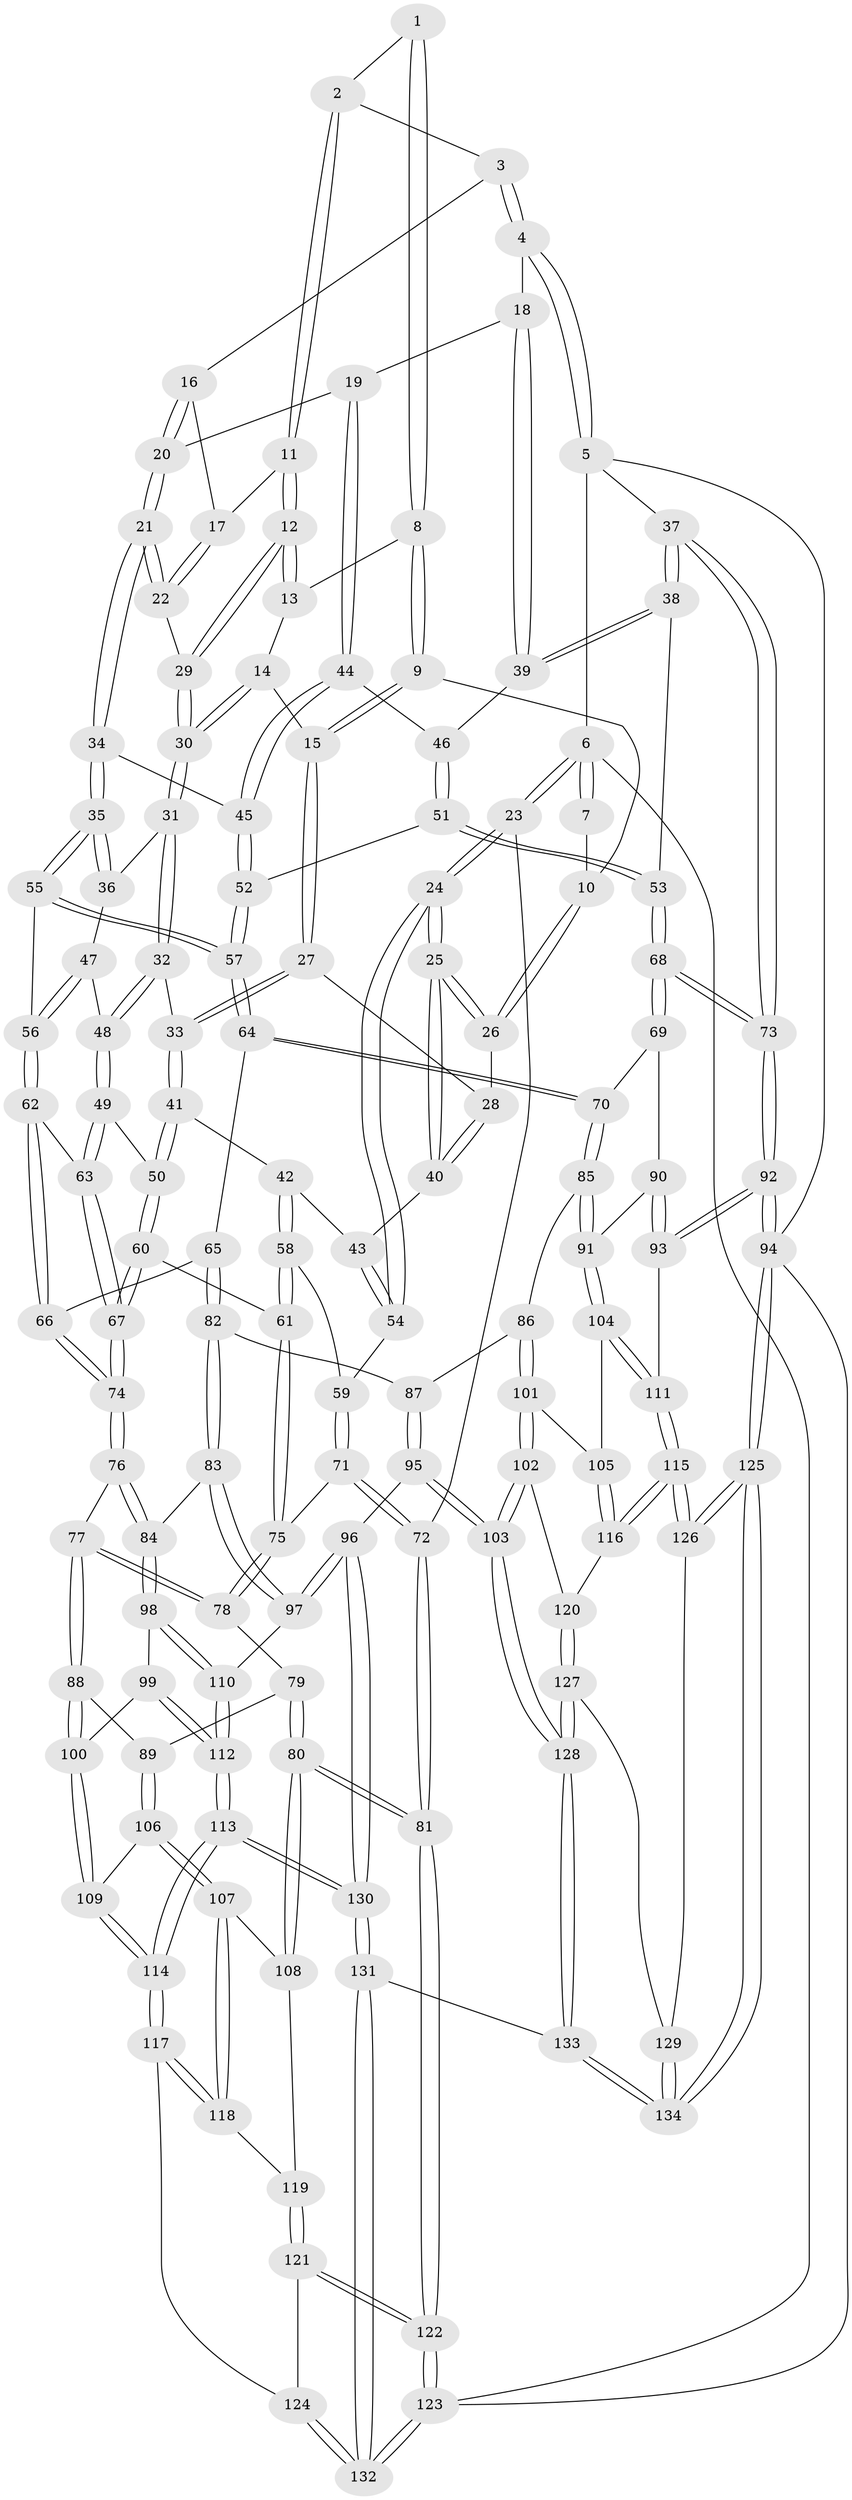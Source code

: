 // coarse degree distribution, {4: 0.34408602150537637, 5: 0.45161290322580644, 3: 0.06451612903225806, 8: 0.03225806451612903, 7: 0.043010752688172046, 6: 0.06451612903225806}
// Generated by graph-tools (version 1.1) at 2025/04/03/04/25 22:04:28]
// undirected, 134 vertices, 332 edges
graph export_dot {
graph [start="1"]
  node [color=gray90,style=filled];
  1 [pos="+0.22630967668250979+0"];
  2 [pos="+0.47102429817265223+0"];
  3 [pos="+0.7913126426392242+0"];
  4 [pos="+1+0"];
  5 [pos="+1+0"];
  6 [pos="+0+0"];
  7 [pos="+0.0878177358572455+0"];
  8 [pos="+0.2377737977095151+0"];
  9 [pos="+0.22110552025372368+0.05708941523177087"];
  10 [pos="+0.07889954130603244+0.08526858160641802"];
  11 [pos="+0.45763550267663106+0.09562121973581872"];
  12 [pos="+0.4472372624952171+0.10971028668670034"];
  13 [pos="+0.3478777405338635+0.0353796494023124"];
  14 [pos="+0.24819893851871272+0.12111897417063791"];
  15 [pos="+0.24702787849802665+0.121433664547125"];
  16 [pos="+0.6991347671092951+0"];
  17 [pos="+0.5933436710930862+0.060029089885146665"];
  18 [pos="+0.9028128663463777+0.1024952491853162"];
  19 [pos="+0.8206858974906183+0.17553779463446464"];
  20 [pos="+0.7186043520933617+0.14747115884856468"];
  21 [pos="+0.6476927622443537+0.24397888185433814"];
  22 [pos="+0.6061324574535936+0.1676574590580969"];
  23 [pos="+0+0.24857379935924137"];
  24 [pos="+0+0.24855365521329115"];
  25 [pos="+0+0.21896248172117636"];
  26 [pos="+0.06459144519892462+0.11626839601550434"];
  27 [pos="+0.24102290540365828+0.1390738363015618"];
  28 [pos="+0.15276851103956837+0.17458434600707032"];
  29 [pos="+0.4465575769946653+0.11295226994144421"];
  30 [pos="+0.44272665430624947+0.12301298346915172"];
  31 [pos="+0.44194506671655653+0.1402661967749779"];
  32 [pos="+0.3213690340121192+0.22212275276816712"];
  33 [pos="+0.283519975274348+0.22217593782947268"];
  34 [pos="+0.6466794592664371+0.248275812731983"];
  35 [pos="+0.6285659650082034+0.26834619026322165"];
  36 [pos="+0.45507284849667345+0.17297269953964578"];
  37 [pos="+1+0.27770980496384984"];
  38 [pos="+1+0.2863520035998462"];
  39 [pos="+0.9320925928808717+0.24574051716185696"];
  40 [pos="+0.1459380797562669+0.24365672581116612"];
  41 [pos="+0.2447616140536088+0.29540048728259555"];
  42 [pos="+0.2276862773595612+0.3002250807851894"];
  43 [pos="+0.15960625954887045+0.2786901026024695"];
  44 [pos="+0.8243919708945211+0.21945205299725606"];
  45 [pos="+0.746644651714664+0.2751471038758629"];
  46 [pos="+0.8671292738594398+0.2698291695993541"];
  47 [pos="+0.4386192248843115+0.28305255484279884"];
  48 [pos="+0.40409726118453926+0.3227053995804408"];
  49 [pos="+0.4010550489033386+0.3326465196425097"];
  50 [pos="+0.3292999752155489+0.3630313292417521"];
  51 [pos="+0.8410363093333714+0.37697753933429323"];
  52 [pos="+0.8269228766783041+0.3785609385785991"];
  53 [pos="+0.8700026492989537+0.39183311486871364"];
  54 [pos="+0.06468232751033853+0.3688108007105545"];
  55 [pos="+0.6204371652618045+0.29356124732204414"];
  56 [pos="+0.5919468938317753+0.3171756613286613"];
  57 [pos="+0.735045423451514+0.435905205365555"];
  58 [pos="+0.18549142088262982+0.44731351161528254"];
  59 [pos="+0.08541445128300053+0.39851495380589175"];
  60 [pos="+0.29707039627997334+0.4668478360544066"];
  61 [pos="+0.20181474919466055+0.46971481504748575"];
  62 [pos="+0.5375142199411009+0.4172929263481831"];
  63 [pos="+0.47044082853134583+0.4179050843084634"];
  64 [pos="+0.7025664314445009+0.5255156436621008"];
  65 [pos="+0.658525396522353+0.5555005623673611"];
  66 [pos="+0.6083375966056346+0.5307888519572297"];
  67 [pos="+0.3765223920003356+0.5395841387346605"];
  68 [pos="+0.9980419249431116+0.5781542980311594"];
  69 [pos="+0.9532671823527782+0.5961725143604306"];
  70 [pos="+0.9234264029993479+0.5930982244739759"];
  71 [pos="+0.039948670351589964+0.5209471147791546"];
  72 [pos="+0+0.6113057451590933"];
  73 [pos="+1+0.5900534758879669"];
  74 [pos="+0.3912871142070439+0.6006263460558706"];
  75 [pos="+0.15800916438192986+0.5707959544531507"];
  76 [pos="+0.3823930984886966+0.6378757824289502"];
  77 [pos="+0.3305194413938615+0.6557609054968526"];
  78 [pos="+0.16266827719523863+0.6044693307884224"];
  79 [pos="+0.12436429407985544+0.6586891744814617"];
  80 [pos="+0+0.6770748861749739"];
  81 [pos="+0+0.668745967046467"];
  82 [pos="+0.6567906225601302+0.6102851739843791"];
  83 [pos="+0.4358505529209087+0.7001643995257839"];
  84 [pos="+0.4208805559533357+0.6868120898227966"];
  85 [pos="+0.7210025706606266+0.6927665493173722"];
  86 [pos="+0.7022717982009212+0.6895210606874785"];
  87 [pos="+0.671399860784566+0.6664920315893798"];
  88 [pos="+0.29502913633891026+0.7069243885094283"];
  89 [pos="+0.14377780731355644+0.72444363793789"];
  90 [pos="+0.9268519621988823+0.6387202265446927"];
  91 [pos="+0.8272344896494966+0.750892137290923"];
  92 [pos="+1+0.8025356070919908"];
  93 [pos="+0.9165979530729296+0.8223830410897324"];
  94 [pos="+1+1"];
  95 [pos="+0.5329473779041513+0.8324874739894635"];
  96 [pos="+0.5162470365200093+0.8289764086549157"];
  97 [pos="+0.5112977436526406+0.8253363192352132"];
  98 [pos="+0.33543177301478977+0.814216331128712"];
  99 [pos="+0.30255682692500785+0.8042203665879138"];
  100 [pos="+0.27089137384218864+0.7720840729954579"];
  101 [pos="+0.7173994849805148+0.8061802461590268"];
  102 [pos="+0.6997159097025566+0.8344353116437123"];
  103 [pos="+0.5447336325844099+0.8431448612023754"];
  104 [pos="+0.8278689025517602+0.7605329262422099"];
  105 [pos="+0.7335495199915358+0.8059375495003241"];
  106 [pos="+0.14467562408288637+0.762666129038867"];
  107 [pos="+0.12830882608859007+0.783136342312413"];
  108 [pos="+0.04247536884466804+0.7839798452145393"];
  109 [pos="+0.23097373385206066+0.7946568687338667"];
  110 [pos="+0.3680008464287772+0.8594368309699922"];
  111 [pos="+0.8600392796478207+0.8467758666771767"];
  112 [pos="+0.2579990375210529+0.9958779624465133"];
  113 [pos="+0.255877036646934+0.9992683450990418"];
  114 [pos="+0.22683703877914393+0.9499593828773357"];
  115 [pos="+0.8521792303519304+0.8664387233117551"];
  116 [pos="+0.848322554924271+0.8663547325296928"];
  117 [pos="+0.139366748688176+0.8813724425319064"];
  118 [pos="+0.12606645807665182+0.8479060064451539"];
  119 [pos="+0.047932128034734504+0.8539722665372015"];
  120 [pos="+0.7303052784842383+0.8866581609529949"];
  121 [pos="+0.006139659088175626+0.9007740265749776"];
  122 [pos="+0+0.9752639462164071"];
  123 [pos="+0+1"];
  124 [pos="+0.061658994970057335+0.9190212297426135"];
  125 [pos="+1+1"];
  126 [pos="+0.8599639183128205+0.8969018001063699"];
  127 [pos="+0.7168566350154442+0.9272346271204408"];
  128 [pos="+0.6121236198602733+0.985446078777229"];
  129 [pos="+0.7698583559187869+0.966745149607941"];
  130 [pos="+0.27595297940353264+1"];
  131 [pos="+0.2754242131534844+1"];
  132 [pos="+0.20500825121793467+1"];
  133 [pos="+0.6008828509023564+1"];
  134 [pos="+0.8060431427484972+1"];
  1 -- 2;
  1 -- 8;
  1 -- 8;
  2 -- 3;
  2 -- 11;
  2 -- 11;
  3 -- 4;
  3 -- 4;
  3 -- 16;
  4 -- 5;
  4 -- 5;
  4 -- 18;
  5 -- 6;
  5 -- 37;
  5 -- 94;
  6 -- 7;
  6 -- 7;
  6 -- 23;
  6 -- 23;
  6 -- 123;
  7 -- 10;
  8 -- 9;
  8 -- 9;
  8 -- 13;
  9 -- 10;
  9 -- 15;
  9 -- 15;
  10 -- 26;
  10 -- 26;
  11 -- 12;
  11 -- 12;
  11 -- 17;
  12 -- 13;
  12 -- 13;
  12 -- 29;
  12 -- 29;
  13 -- 14;
  14 -- 15;
  14 -- 30;
  14 -- 30;
  15 -- 27;
  15 -- 27;
  16 -- 17;
  16 -- 20;
  16 -- 20;
  17 -- 22;
  17 -- 22;
  18 -- 19;
  18 -- 39;
  18 -- 39;
  19 -- 20;
  19 -- 44;
  19 -- 44;
  20 -- 21;
  20 -- 21;
  21 -- 22;
  21 -- 22;
  21 -- 34;
  21 -- 34;
  22 -- 29;
  23 -- 24;
  23 -- 24;
  23 -- 72;
  24 -- 25;
  24 -- 25;
  24 -- 54;
  24 -- 54;
  25 -- 26;
  25 -- 26;
  25 -- 40;
  25 -- 40;
  26 -- 28;
  27 -- 28;
  27 -- 33;
  27 -- 33;
  28 -- 40;
  28 -- 40;
  29 -- 30;
  29 -- 30;
  30 -- 31;
  30 -- 31;
  31 -- 32;
  31 -- 32;
  31 -- 36;
  32 -- 33;
  32 -- 48;
  32 -- 48;
  33 -- 41;
  33 -- 41;
  34 -- 35;
  34 -- 35;
  34 -- 45;
  35 -- 36;
  35 -- 36;
  35 -- 55;
  35 -- 55;
  36 -- 47;
  37 -- 38;
  37 -- 38;
  37 -- 73;
  37 -- 73;
  38 -- 39;
  38 -- 39;
  38 -- 53;
  39 -- 46;
  40 -- 43;
  41 -- 42;
  41 -- 50;
  41 -- 50;
  42 -- 43;
  42 -- 58;
  42 -- 58;
  43 -- 54;
  43 -- 54;
  44 -- 45;
  44 -- 45;
  44 -- 46;
  45 -- 52;
  45 -- 52;
  46 -- 51;
  46 -- 51;
  47 -- 48;
  47 -- 56;
  47 -- 56;
  48 -- 49;
  48 -- 49;
  49 -- 50;
  49 -- 63;
  49 -- 63;
  50 -- 60;
  50 -- 60;
  51 -- 52;
  51 -- 53;
  51 -- 53;
  52 -- 57;
  52 -- 57;
  53 -- 68;
  53 -- 68;
  54 -- 59;
  55 -- 56;
  55 -- 57;
  55 -- 57;
  56 -- 62;
  56 -- 62;
  57 -- 64;
  57 -- 64;
  58 -- 59;
  58 -- 61;
  58 -- 61;
  59 -- 71;
  59 -- 71;
  60 -- 61;
  60 -- 67;
  60 -- 67;
  61 -- 75;
  61 -- 75;
  62 -- 63;
  62 -- 66;
  62 -- 66;
  63 -- 67;
  63 -- 67;
  64 -- 65;
  64 -- 70;
  64 -- 70;
  65 -- 66;
  65 -- 82;
  65 -- 82;
  66 -- 74;
  66 -- 74;
  67 -- 74;
  67 -- 74;
  68 -- 69;
  68 -- 69;
  68 -- 73;
  68 -- 73;
  69 -- 70;
  69 -- 90;
  70 -- 85;
  70 -- 85;
  71 -- 72;
  71 -- 72;
  71 -- 75;
  72 -- 81;
  72 -- 81;
  73 -- 92;
  73 -- 92;
  74 -- 76;
  74 -- 76;
  75 -- 78;
  75 -- 78;
  76 -- 77;
  76 -- 84;
  76 -- 84;
  77 -- 78;
  77 -- 78;
  77 -- 88;
  77 -- 88;
  78 -- 79;
  79 -- 80;
  79 -- 80;
  79 -- 89;
  80 -- 81;
  80 -- 81;
  80 -- 108;
  80 -- 108;
  81 -- 122;
  81 -- 122;
  82 -- 83;
  82 -- 83;
  82 -- 87;
  83 -- 84;
  83 -- 97;
  83 -- 97;
  84 -- 98;
  84 -- 98;
  85 -- 86;
  85 -- 91;
  85 -- 91;
  86 -- 87;
  86 -- 101;
  86 -- 101;
  87 -- 95;
  87 -- 95;
  88 -- 89;
  88 -- 100;
  88 -- 100;
  89 -- 106;
  89 -- 106;
  90 -- 91;
  90 -- 93;
  90 -- 93;
  91 -- 104;
  91 -- 104;
  92 -- 93;
  92 -- 93;
  92 -- 94;
  92 -- 94;
  93 -- 111;
  94 -- 125;
  94 -- 125;
  94 -- 123;
  95 -- 96;
  95 -- 103;
  95 -- 103;
  96 -- 97;
  96 -- 97;
  96 -- 130;
  96 -- 130;
  97 -- 110;
  98 -- 99;
  98 -- 110;
  98 -- 110;
  99 -- 100;
  99 -- 112;
  99 -- 112;
  100 -- 109;
  100 -- 109;
  101 -- 102;
  101 -- 102;
  101 -- 105;
  102 -- 103;
  102 -- 103;
  102 -- 120;
  103 -- 128;
  103 -- 128;
  104 -- 105;
  104 -- 111;
  104 -- 111;
  105 -- 116;
  105 -- 116;
  106 -- 107;
  106 -- 107;
  106 -- 109;
  107 -- 108;
  107 -- 118;
  107 -- 118;
  108 -- 119;
  109 -- 114;
  109 -- 114;
  110 -- 112;
  110 -- 112;
  111 -- 115;
  111 -- 115;
  112 -- 113;
  112 -- 113;
  113 -- 114;
  113 -- 114;
  113 -- 130;
  113 -- 130;
  114 -- 117;
  114 -- 117;
  115 -- 116;
  115 -- 116;
  115 -- 126;
  115 -- 126;
  116 -- 120;
  117 -- 118;
  117 -- 118;
  117 -- 124;
  118 -- 119;
  119 -- 121;
  119 -- 121;
  120 -- 127;
  120 -- 127;
  121 -- 122;
  121 -- 122;
  121 -- 124;
  122 -- 123;
  122 -- 123;
  123 -- 132;
  123 -- 132;
  124 -- 132;
  124 -- 132;
  125 -- 126;
  125 -- 126;
  125 -- 134;
  125 -- 134;
  126 -- 129;
  127 -- 128;
  127 -- 128;
  127 -- 129;
  128 -- 133;
  128 -- 133;
  129 -- 134;
  129 -- 134;
  130 -- 131;
  130 -- 131;
  131 -- 132;
  131 -- 132;
  131 -- 133;
  133 -- 134;
  133 -- 134;
}
